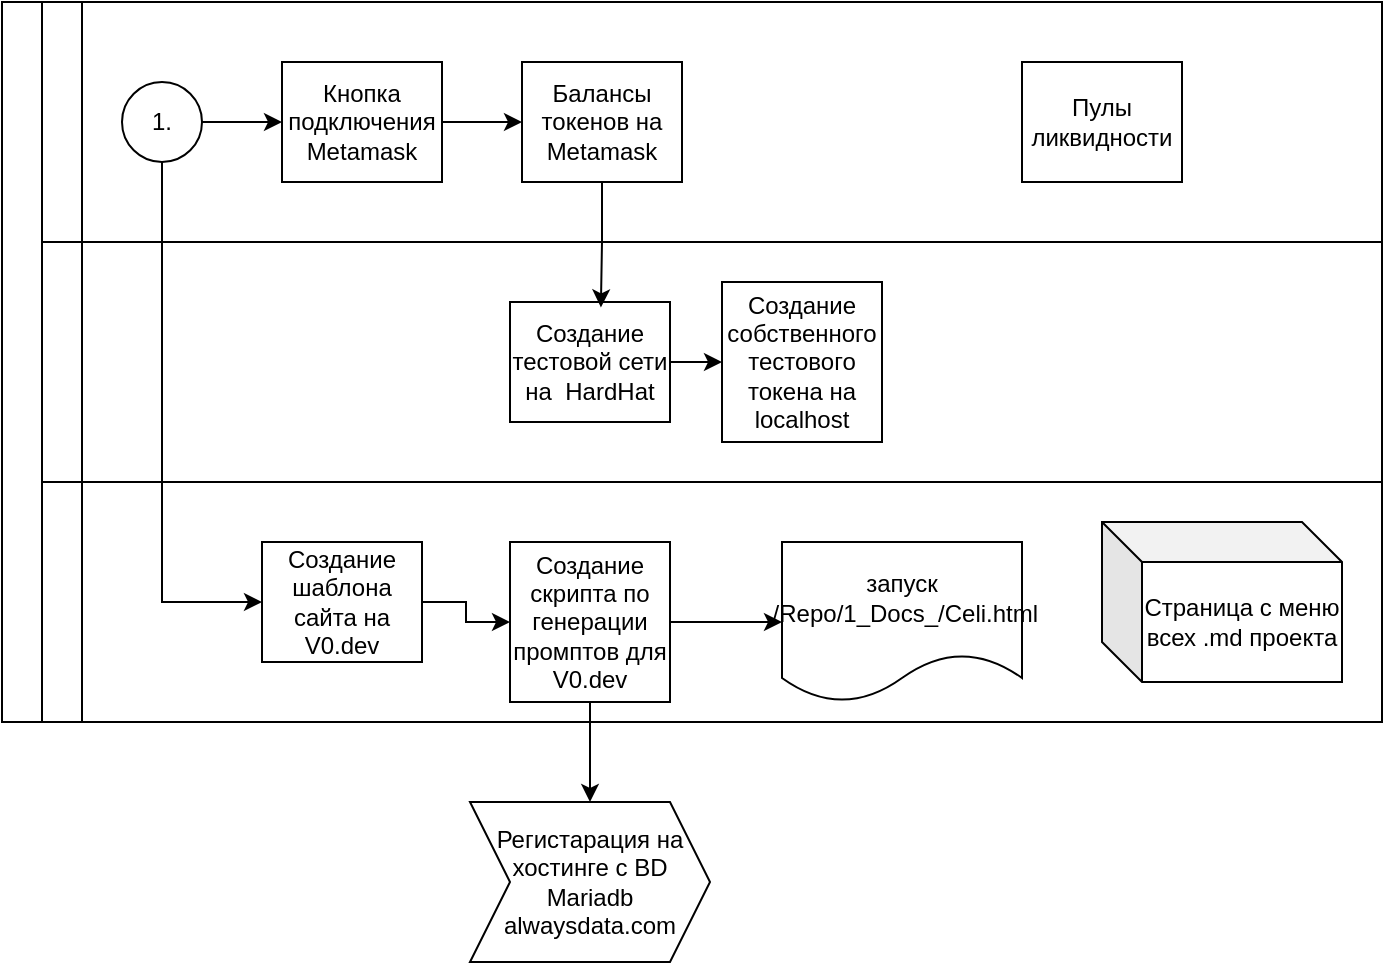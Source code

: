 <mxfile version="26.2.14">
  <diagram name="Страница — 1" id="gWu8K9t5HJfV-4QjmjIE">
    <mxGraphModel dx="772" dy="560" grid="1" gridSize="10" guides="1" tooltips="1" connect="1" arrows="1" fold="1" page="1" pageScale="1" pageWidth="827" pageHeight="1169" math="0" shadow="0">
      <root>
        <mxCell id="0" />
        <mxCell id="1" parent="0" />
        <mxCell id="lYoupmjdc9CDtrk6pOzM-1" value="" style="swimlane;html=1;childLayout=stackLayout;resizeParent=1;resizeParentMax=0;horizontal=0;startSize=20;horizontalStack=0;" parent="1" vertex="1">
          <mxGeometry x="120" y="160" width="690" height="360" as="geometry" />
        </mxCell>
        <mxCell id="lYoupmjdc9CDtrk6pOzM-2" value="" style="swimlane;html=1;startSize=20;horizontal=0;" parent="lYoupmjdc9CDtrk6pOzM-1" vertex="1">
          <mxGeometry x="20" width="670" height="120" as="geometry" />
        </mxCell>
        <mxCell id="lYoupmjdc9CDtrk6pOzM-3" style="edgeStyle=orthogonalEdgeStyle;rounded=0;orthogonalLoop=1;jettySize=auto;html=1;exitX=1;exitY=0.5;exitDx=0;exitDy=0;entryX=0;entryY=0.5;entryDx=0;entryDy=0;" parent="lYoupmjdc9CDtrk6pOzM-2" source="lYoupmjdc9CDtrk6pOzM-4" target="lYoupmjdc9CDtrk6pOzM-6" edge="1">
          <mxGeometry relative="1" as="geometry" />
        </mxCell>
        <mxCell id="lYoupmjdc9CDtrk6pOzM-4" value="1." style="ellipse;whiteSpace=wrap;html=1;" parent="lYoupmjdc9CDtrk6pOzM-2" vertex="1">
          <mxGeometry x="40" y="40" width="40" height="40" as="geometry" />
        </mxCell>
        <mxCell id="lYoupmjdc9CDtrk6pOzM-5" style="edgeStyle=orthogonalEdgeStyle;rounded=0;orthogonalLoop=1;jettySize=auto;html=1;exitX=1;exitY=0.5;exitDx=0;exitDy=0;" parent="lYoupmjdc9CDtrk6pOzM-2" source="lYoupmjdc9CDtrk6pOzM-6" target="lYoupmjdc9CDtrk6pOzM-7" edge="1">
          <mxGeometry relative="1" as="geometry" />
        </mxCell>
        <mxCell id="lYoupmjdc9CDtrk6pOzM-6" value="&lt;div&gt;Кнопка подключения Metamask&lt;/div&gt;" style="rounded=0;whiteSpace=wrap;html=1;fontFamily=Helvetica;fontSize=12;fontColor=#000000;align=center;" parent="lYoupmjdc9CDtrk6pOzM-2" vertex="1">
          <mxGeometry x="120" y="30" width="80" height="60" as="geometry" />
        </mxCell>
        <mxCell id="lYoupmjdc9CDtrk6pOzM-7" value="Балансы токенов на Metamask" style="rounded=0;whiteSpace=wrap;html=1;fontFamily=Helvetica;fontSize=12;fontColor=#000000;align=center;" parent="lYoupmjdc9CDtrk6pOzM-2" vertex="1">
          <mxGeometry x="240" y="30" width="80" height="60" as="geometry" />
        </mxCell>
        <mxCell id="lYoupmjdc9CDtrk6pOzM-8" value="Пулы ликвидности" style="rounded=0;whiteSpace=wrap;html=1;fontFamily=Helvetica;fontSize=12;fontColor=#000000;align=center;" parent="lYoupmjdc9CDtrk6pOzM-2" vertex="1">
          <mxGeometry x="490" y="30" width="80" height="60" as="geometry" />
        </mxCell>
        <mxCell id="lYoupmjdc9CDtrk6pOzM-9" value="" style="swimlane;html=1;startSize=20;horizontal=0;" parent="lYoupmjdc9CDtrk6pOzM-1" vertex="1">
          <mxGeometry x="20" y="120" width="670" height="120" as="geometry" />
        </mxCell>
        <mxCell id="lYoupmjdc9CDtrk6pOzM-10" style="edgeStyle=orthogonalEdgeStyle;rounded=0;orthogonalLoop=1;jettySize=auto;html=1;exitX=1;exitY=0.5;exitDx=0;exitDy=0;entryX=0;entryY=0.5;entryDx=0;entryDy=0;" parent="lYoupmjdc9CDtrk6pOzM-9" source="lYoupmjdc9CDtrk6pOzM-11" target="lYoupmjdc9CDtrk6pOzM-12" edge="1">
          <mxGeometry relative="1" as="geometry" />
        </mxCell>
        <mxCell id="lYoupmjdc9CDtrk6pOzM-11" value="&lt;div&gt;Создание тестовой сети на&amp;nbsp; HardHat&lt;/div&gt;" style="rounded=0;whiteSpace=wrap;html=1;fontFamily=Helvetica;fontSize=12;fontColor=#000000;align=center;" parent="lYoupmjdc9CDtrk6pOzM-9" vertex="1">
          <mxGeometry x="234" y="30" width="80" height="60" as="geometry" />
        </mxCell>
        <mxCell id="lYoupmjdc9CDtrk6pOzM-12" value="&lt;div&gt;Создание собственного тестового токена на localhost&lt;/div&gt;" style="rounded=0;whiteSpace=wrap;html=1;fontFamily=Helvetica;fontSize=12;fontColor=#000000;align=center;" parent="lYoupmjdc9CDtrk6pOzM-9" vertex="1">
          <mxGeometry x="340" y="20" width="80" height="80" as="geometry" />
        </mxCell>
        <mxCell id="lYoupmjdc9CDtrk6pOzM-13" value="" style="swimlane;html=1;startSize=20;horizontal=0;" parent="lYoupmjdc9CDtrk6pOzM-1" vertex="1">
          <mxGeometry x="20" y="240" width="670" height="120" as="geometry" />
        </mxCell>
        <mxCell id="iJAc0vFVMv0zGBcjjszw-5" style="edgeStyle=orthogonalEdgeStyle;rounded=0;orthogonalLoop=1;jettySize=auto;html=1;exitX=1;exitY=0.5;exitDx=0;exitDy=0;entryX=0;entryY=0.5;entryDx=0;entryDy=0;" edge="1" parent="lYoupmjdc9CDtrk6pOzM-13" source="iJAc0vFVMv0zGBcjjszw-1" target="iJAc0vFVMv0zGBcjjszw-2">
          <mxGeometry relative="1" as="geometry" />
        </mxCell>
        <mxCell id="iJAc0vFVMv0zGBcjjszw-1" value="&lt;div&gt;Создание шаблона сайта на V0.dev&lt;/div&gt;" style="rounded=0;whiteSpace=wrap;html=1;fontFamily=Helvetica;fontSize=12;fontColor=#000000;align=center;" vertex="1" parent="lYoupmjdc9CDtrk6pOzM-13">
          <mxGeometry x="110" y="30" width="80" height="60" as="geometry" />
        </mxCell>
        <mxCell id="iJAc0vFVMv0zGBcjjszw-9" style="edgeStyle=orthogonalEdgeStyle;rounded=0;orthogonalLoop=1;jettySize=auto;html=1;exitX=1;exitY=0.5;exitDx=0;exitDy=0;entryX=0;entryY=0.5;entryDx=0;entryDy=0;" edge="1" parent="lYoupmjdc9CDtrk6pOzM-13" source="iJAc0vFVMv0zGBcjjszw-2" target="iJAc0vFVMv0zGBcjjszw-7">
          <mxGeometry relative="1" as="geometry" />
        </mxCell>
        <mxCell id="iJAc0vFVMv0zGBcjjszw-2" value="&lt;div&gt;Создание скрипта по генерации промптов для V0.dev&lt;/div&gt;" style="rounded=0;whiteSpace=wrap;html=1;fontFamily=Helvetica;fontSize=12;fontColor=#000000;align=center;" vertex="1" parent="lYoupmjdc9CDtrk6pOzM-13">
          <mxGeometry x="234" y="30" width="80" height="80" as="geometry" />
        </mxCell>
        <mxCell id="iJAc0vFVMv0zGBcjjszw-7" value="запуск ./Repo/1_Docs_/Celi.html" style="shape=document;whiteSpace=wrap;html=1;boundedLbl=1;" vertex="1" parent="lYoupmjdc9CDtrk6pOzM-13">
          <mxGeometry x="370" y="30" width="120" height="80" as="geometry" />
        </mxCell>
        <mxCell id="iJAc0vFVMv0zGBcjjszw-11" value="Страница с меню всех .md проекта" style="shape=cube;whiteSpace=wrap;html=1;boundedLbl=1;backgroundOutline=1;darkOpacity=0.05;darkOpacity2=0.1;" vertex="1" parent="lYoupmjdc9CDtrk6pOzM-13">
          <mxGeometry x="530" y="20" width="120" height="80" as="geometry" />
        </mxCell>
        <mxCell id="lYoupmjdc9CDtrk6pOzM-14" style="edgeStyle=orthogonalEdgeStyle;rounded=0;orthogonalLoop=1;jettySize=auto;html=1;exitX=0.5;exitY=1;exitDx=0;exitDy=0;entryX=0.568;entryY=0.045;entryDx=0;entryDy=0;entryPerimeter=0;" parent="lYoupmjdc9CDtrk6pOzM-1" source="lYoupmjdc9CDtrk6pOzM-7" target="lYoupmjdc9CDtrk6pOzM-11" edge="1">
          <mxGeometry relative="1" as="geometry" />
        </mxCell>
        <mxCell id="iJAc0vFVMv0zGBcjjszw-4" style="edgeStyle=orthogonalEdgeStyle;rounded=0;orthogonalLoop=1;jettySize=auto;html=1;exitX=0.5;exitY=1;exitDx=0;exitDy=0;entryX=0;entryY=0.5;entryDx=0;entryDy=0;" edge="1" parent="lYoupmjdc9CDtrk6pOzM-1" source="lYoupmjdc9CDtrk6pOzM-4" target="iJAc0vFVMv0zGBcjjszw-1">
          <mxGeometry relative="1" as="geometry" />
        </mxCell>
        <mxCell id="iJAc0vFVMv0zGBcjjszw-3" value="Регистарация на хостинге с BD Mariadb alwaysdata.com" style="shape=step;perimeter=stepPerimeter;whiteSpace=wrap;html=1;fixedSize=1;" vertex="1" parent="1">
          <mxGeometry x="354" y="560" width="120" height="80" as="geometry" />
        </mxCell>
        <mxCell id="iJAc0vFVMv0zGBcjjszw-6" style="edgeStyle=orthogonalEdgeStyle;rounded=0;orthogonalLoop=1;jettySize=auto;html=1;exitX=0.5;exitY=1;exitDx=0;exitDy=0;entryX=0.5;entryY=0;entryDx=0;entryDy=0;" edge="1" parent="1" source="iJAc0vFVMv0zGBcjjszw-2" target="iJAc0vFVMv0zGBcjjszw-3">
          <mxGeometry relative="1" as="geometry" />
        </mxCell>
      </root>
    </mxGraphModel>
  </diagram>
</mxfile>

